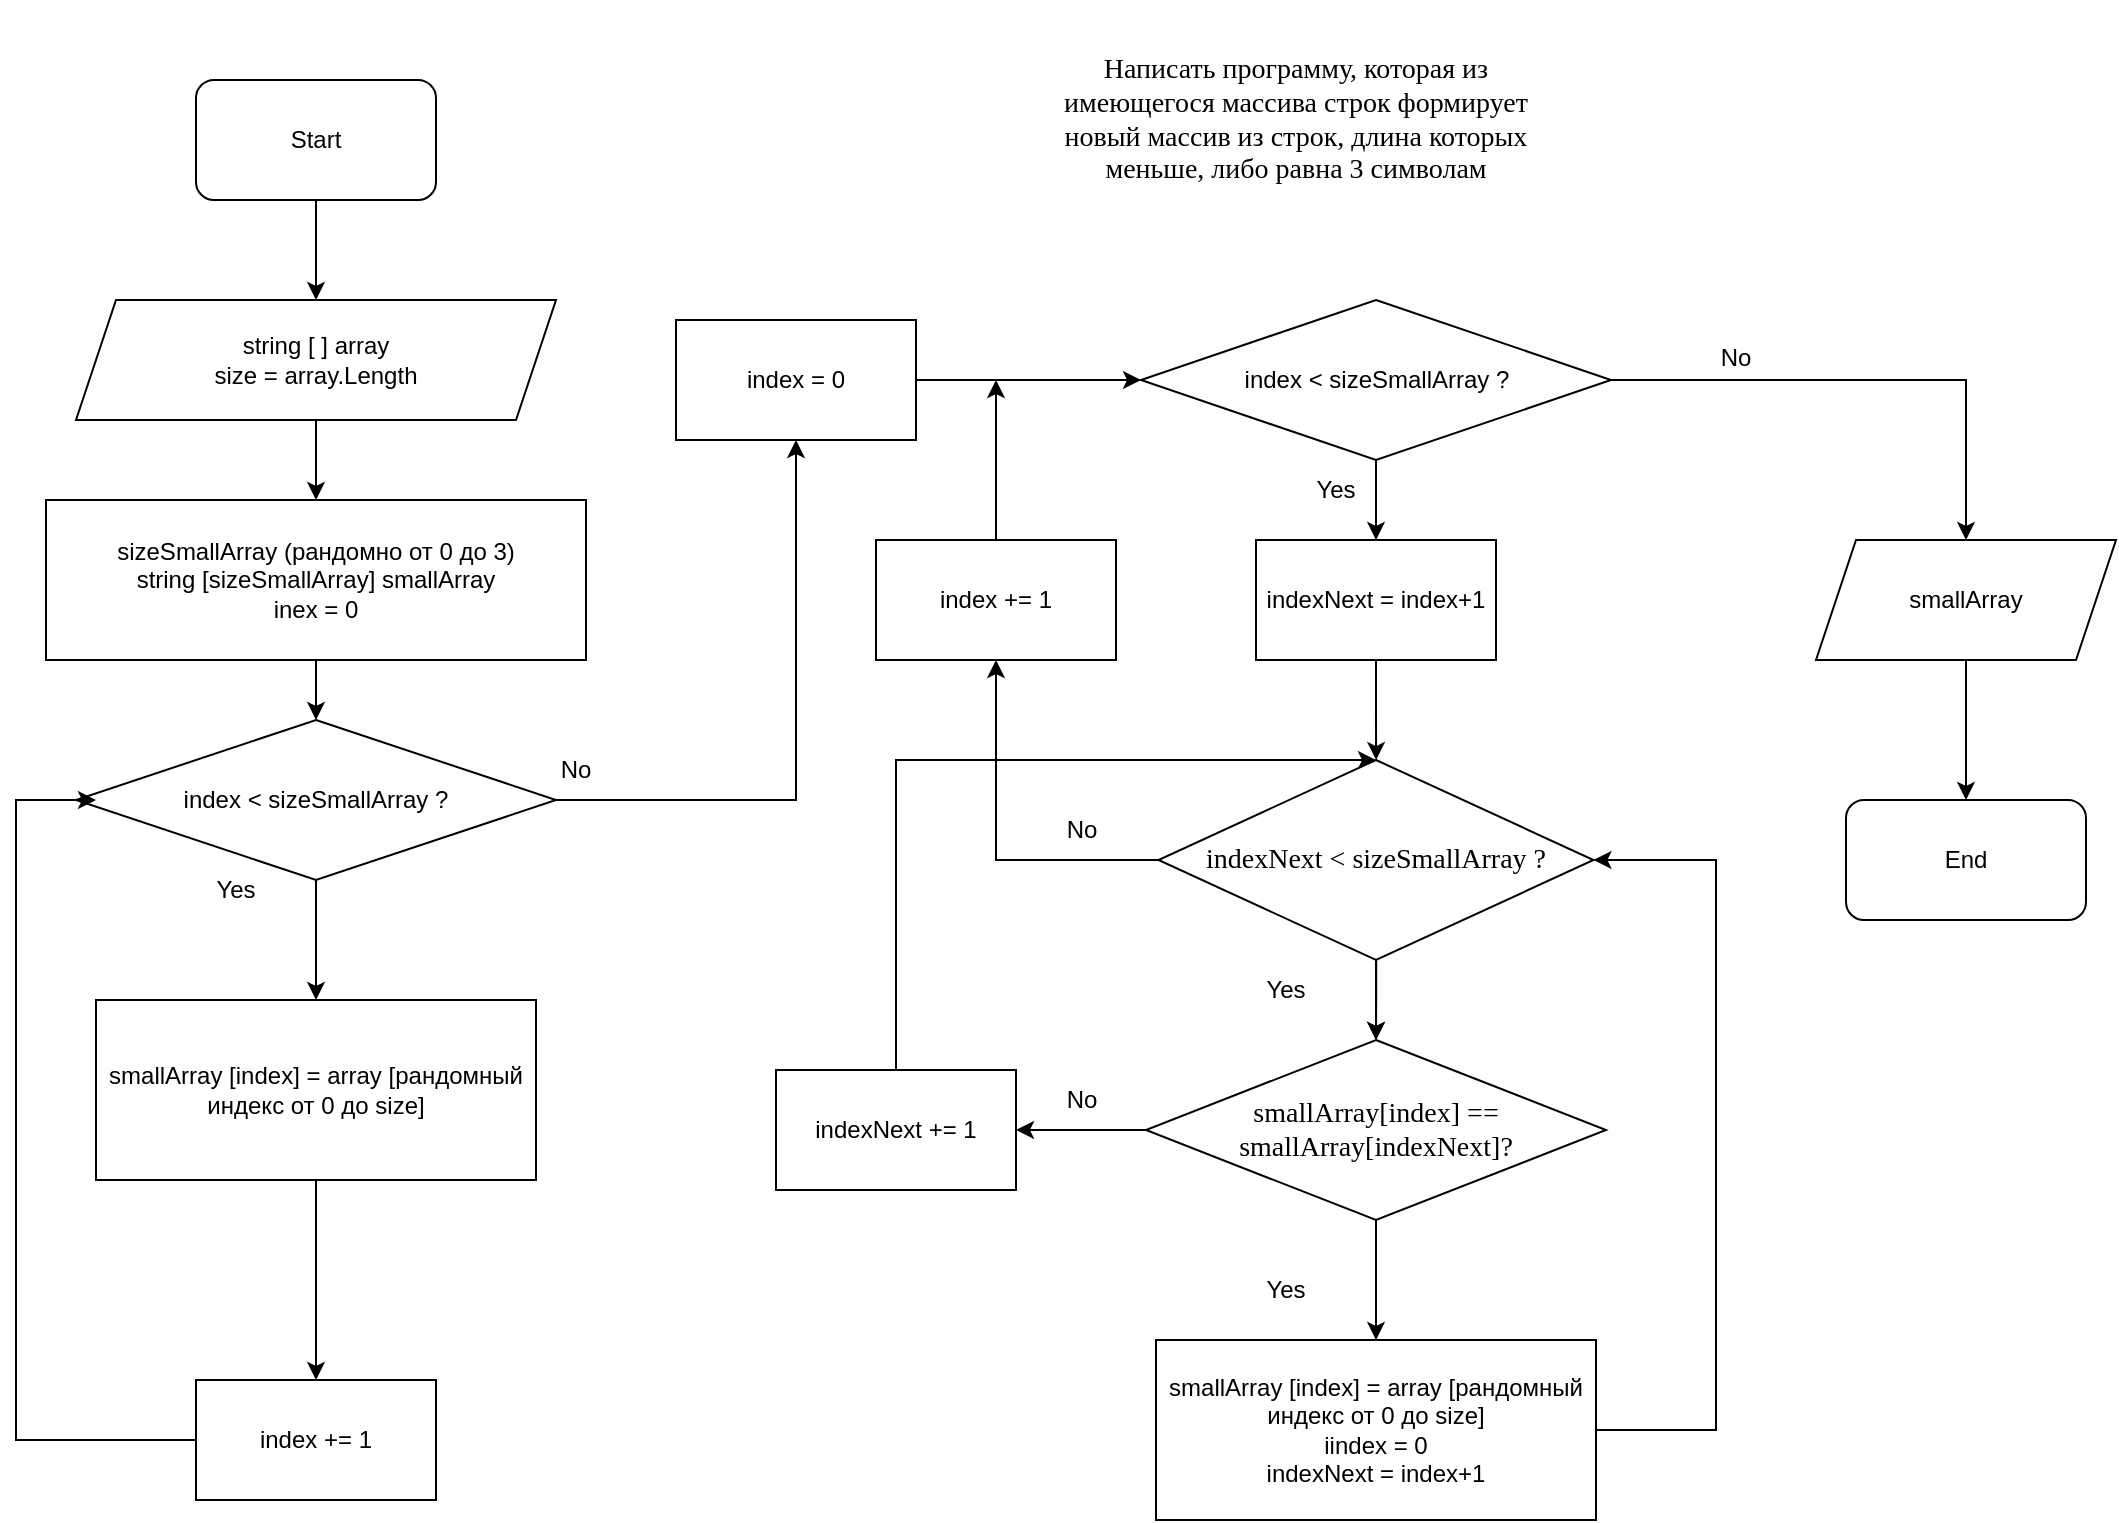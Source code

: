 <mxfile version="20.8.16" type="device"><diagram name="Алгоритм" id="AURXN2JulK-yS-ac9dBC"><mxGraphModel dx="1658" dy="820" grid="1" gridSize="10" guides="1" tooltips="1" connect="1" arrows="1" fold="1" page="1" pageScale="1" pageWidth="1169" pageHeight="827" math="0" shadow="0"><root><mxCell id="0"/><mxCell id="1" parent="0"/><mxCell id="Gx7YgZdecdqxUaI5C0vE-7" value="" style="edgeStyle=orthogonalEdgeStyle;rounded=0;orthogonalLoop=1;jettySize=auto;html=1;" parent="1" source="Gx7YgZdecdqxUaI5C0vE-1" target="Gx7YgZdecdqxUaI5C0vE-2" edge="1"><mxGeometry relative="1" as="geometry"/></mxCell><mxCell id="Gx7YgZdecdqxUaI5C0vE-1" value="Start" style="rounded=1;whiteSpace=wrap;html=1;" parent="1" vertex="1"><mxGeometry x="120" y="50" width="120" height="60" as="geometry"/></mxCell><mxCell id="Gx7YgZdecdqxUaI5C0vE-8" value="" style="edgeStyle=orthogonalEdgeStyle;rounded=0;orthogonalLoop=1;jettySize=auto;html=1;" parent="1" source="Gx7YgZdecdqxUaI5C0vE-2" target="Gx7YgZdecdqxUaI5C0vE-3" edge="1"><mxGeometry relative="1" as="geometry"/></mxCell><mxCell id="Gx7YgZdecdqxUaI5C0vE-2" value="string [ ] array&lt;br&gt;size =&amp;nbsp;array.Length" style="shape=parallelogram;perimeter=parallelogramPerimeter;whiteSpace=wrap;html=1;fixedSize=1;" parent="1" vertex="1"><mxGeometry x="60" y="160" width="240" height="60" as="geometry"/></mxCell><mxCell id="Gx7YgZdecdqxUaI5C0vE-10" value="" style="edgeStyle=orthogonalEdgeStyle;rounded=0;orthogonalLoop=1;jettySize=auto;html=1;" parent="1" source="Gx7YgZdecdqxUaI5C0vE-3" target="Gx7YgZdecdqxUaI5C0vE-9" edge="1"><mxGeometry relative="1" as="geometry"/></mxCell><mxCell id="Gx7YgZdecdqxUaI5C0vE-3" value="sizeSmallArray (рандомно от 0 до 3)&lt;br&gt;string [sizeSmallArray] smallArray&lt;br&gt;inex = 0" style="rounded=0;whiteSpace=wrap;html=1;" parent="1" vertex="1"><mxGeometry x="45" y="260" width="270" height="80" as="geometry"/></mxCell><mxCell id="Jeh9nBMdkeNw-_3lPp5k-5" value="" style="edgeStyle=orthogonalEdgeStyle;rounded=0;orthogonalLoop=1;jettySize=auto;html=1;fontFamily=Times New Roman;fontSize=14;" edge="1" parent="1" source="Gx7YgZdecdqxUaI5C0vE-9" target="Jeh9nBMdkeNw-_3lPp5k-1"><mxGeometry relative="1" as="geometry"/></mxCell><mxCell id="Jeh9nBMdkeNw-_3lPp5k-54" value="" style="edgeStyle=orthogonalEdgeStyle;rounded=0;orthogonalLoop=1;jettySize=auto;html=1;fontFamily=Times New Roman;fontSize=14;" edge="1" parent="1" source="Gx7YgZdecdqxUaI5C0vE-9" target="Jeh9nBMdkeNw-_3lPp5k-51"><mxGeometry relative="1" as="geometry"/></mxCell><mxCell id="Gx7YgZdecdqxUaI5C0vE-9" value="index &amp;lt; sizeSmallArray&amp;nbsp;?" style="rhombus;whiteSpace=wrap;html=1;rounded=0;" parent="1" vertex="1"><mxGeometry x="60" y="370" width="240" height="80" as="geometry"/></mxCell><mxCell id="Gx7YgZdecdqxUaI5C0vE-16" value="" style="edgeStyle=orthogonalEdgeStyle;rounded=0;orthogonalLoop=1;jettySize=auto;html=1;" parent="1" source="Gx7YgZdecdqxUaI5C0vE-13" target="Gx7YgZdecdqxUaI5C0vE-15" edge="1"><mxGeometry relative="1" as="geometry"/></mxCell><mxCell id="Gx7YgZdecdqxUaI5C0vE-13" value="smallArray" style="shape=parallelogram;perimeter=parallelogramPerimeter;whiteSpace=wrap;html=1;fixedSize=1;rounded=0;" parent="1" vertex="1"><mxGeometry x="930" y="280" width="150" height="60" as="geometry"/></mxCell><mxCell id="Gx7YgZdecdqxUaI5C0vE-15" value="End" style="rounded=1;whiteSpace=wrap;html=1;" parent="1" vertex="1"><mxGeometry x="945" y="410" width="120" height="60" as="geometry"/></mxCell><mxCell id="Gx7YgZdecdqxUaI5C0vE-17" value="No" style="text;html=1;strokeColor=none;fillColor=none;align=center;verticalAlign=middle;whiteSpace=wrap;rounded=0;" parent="1" vertex="1"><mxGeometry x="280" y="380" width="60" height="30" as="geometry"/></mxCell><mxCell id="Gx7YgZdecdqxUaI5C0vE-18" value="Yes" style="text;html=1;strokeColor=none;fillColor=none;align=center;verticalAlign=middle;whiteSpace=wrap;rounded=0;" parent="1" vertex="1"><mxGeometry x="110" y="440" width="60" height="30" as="geometry"/></mxCell><mxCell id="Gx7YgZdecdqxUaI5C0vE-33" style="edgeStyle=orthogonalEdgeStyle;rounded=0;orthogonalLoop=1;jettySize=auto;html=1;exitX=0;exitY=0.5;exitDx=0;exitDy=0;" parent="1" source="Gx7YgZdecdqxUaI5C0vE-29" edge="1"><mxGeometry relative="1" as="geometry"><mxPoint x="70" y="410" as="targetPoint"/><Array as="points"><mxPoint x="30" y="730"/><mxPoint x="30" y="410"/></Array></mxGeometry></mxCell><mxCell id="Gx7YgZdecdqxUaI5C0vE-29" value="index += 1" style="whiteSpace=wrap;html=1;rounded=0;" parent="1" vertex="1"><mxGeometry x="120" y="700" width="120" height="60" as="geometry"/></mxCell><UserObject label="&lt;font style=&quot;font-size: 14px;&quot; face=&quot;Times New Roman&quot;&gt;Написать программу, которая из имеющегося массива строк формирует новый массив из строк, длина которых меньше, либо равна 3 символам&lt;/font&gt;" placeholders="1" name="Variable" id="vE5-JLT84gTJrsfAiuJR-5"><mxCell style="text;html=1;strokeColor=none;fillColor=none;align=center;verticalAlign=middle;whiteSpace=wrap;overflow=hidden;" parent="1" vertex="1"><mxGeometry x="540" y="10" width="260" height="120" as="geometry"/></mxCell></UserObject><mxCell id="Jeh9nBMdkeNw-_3lPp5k-6" value="" style="edgeStyle=orthogonalEdgeStyle;rounded=0;orthogonalLoop=1;jettySize=auto;html=1;fontFamily=Times New Roman;fontSize=14;" edge="1" parent="1" source="Jeh9nBMdkeNw-_3lPp5k-1" target="Gx7YgZdecdqxUaI5C0vE-29"><mxGeometry relative="1" as="geometry"/></mxCell><mxCell id="Jeh9nBMdkeNw-_3lPp5k-1" value="smallArray [index]&amp;nbsp;= array [рандомный индекс от 0 до size]" style="whiteSpace=wrap;html=1;rounded=0;" vertex="1" parent="1"><mxGeometry x="70" y="510" width="220" height="90" as="geometry"/></mxCell><mxCell id="Jeh9nBMdkeNw-_3lPp5k-21" style="edgeStyle=orthogonalEdgeStyle;rounded=0;orthogonalLoop=1;jettySize=auto;html=1;exitX=1;exitY=0.5;exitDx=0;exitDy=0;fontFamily=Times New Roman;fontSize=14;" edge="1" parent="1" source="Jeh9nBMdkeNw-_3lPp5k-7" target="Gx7YgZdecdqxUaI5C0vE-13"><mxGeometry relative="1" as="geometry"/></mxCell><mxCell id="Jeh9nBMdkeNw-_3lPp5k-57" value="" style="edgeStyle=orthogonalEdgeStyle;rounded=0;orthogonalLoop=1;jettySize=auto;html=1;fontFamily=Times New Roman;fontSize=14;" edge="1" parent="1" source="Jeh9nBMdkeNw-_3lPp5k-7" target="Jeh9nBMdkeNw-_3lPp5k-56"><mxGeometry relative="1" as="geometry"/></mxCell><mxCell id="Jeh9nBMdkeNw-_3lPp5k-7" value="index &amp;lt; sizeSmallArray&amp;nbsp;?" style="rhombus;whiteSpace=wrap;html=1;rounded=0;" vertex="1" parent="1"><mxGeometry x="592.5" y="160" width="235" height="80" as="geometry"/></mxCell><mxCell id="Jeh9nBMdkeNw-_3lPp5k-16" value="" style="edgeStyle=orthogonalEdgeStyle;rounded=0;orthogonalLoop=1;jettySize=auto;html=1;fontFamily=Times New Roman;fontSize=14;" edge="1" parent="1" source="Jeh9nBMdkeNw-_3lPp5k-10" target="Jeh9nBMdkeNw-_3lPp5k-15"><mxGeometry relative="1" as="geometry"/></mxCell><mxCell id="Jeh9nBMdkeNw-_3lPp5k-24" value="" style="edgeStyle=orthogonalEdgeStyle;rounded=0;orthogonalLoop=1;jettySize=auto;html=1;fontFamily=Times New Roman;fontSize=14;" edge="1" parent="1" source="Jeh9nBMdkeNw-_3lPp5k-10" target="Jeh9nBMdkeNw-_3lPp5k-15"><mxGeometry relative="1" as="geometry"/></mxCell><mxCell id="Jeh9nBMdkeNw-_3lPp5k-61" style="edgeStyle=orthogonalEdgeStyle;rounded=0;orthogonalLoop=1;jettySize=auto;html=1;entryX=0.5;entryY=1;entryDx=0;entryDy=0;fontFamily=Times New Roman;fontSize=14;" edge="1" parent="1" source="Jeh9nBMdkeNw-_3lPp5k-10" target="Jeh9nBMdkeNw-_3lPp5k-39"><mxGeometry relative="1" as="geometry"/></mxCell><mxCell id="Jeh9nBMdkeNw-_3lPp5k-10" value="indexNext &amp;lt; sizeSmallArray&amp;nbsp;?" style="rhombus;whiteSpace=wrap;html=1;rounded=0;fontFamily=Times New Roman;fontSize=14;" vertex="1" parent="1"><mxGeometry x="601.25" y="390" width="217.5" height="100" as="geometry"/></mxCell><mxCell id="Jeh9nBMdkeNw-_3lPp5k-34" style="edgeStyle=orthogonalEdgeStyle;rounded=0;orthogonalLoop=1;jettySize=auto;html=1;exitX=1;exitY=0.5;exitDx=0;exitDy=0;fontFamily=Times New Roman;fontSize=14;entryX=1;entryY=0.5;entryDx=0;entryDy=0;" edge="1" parent="1" source="Jeh9nBMdkeNw-_3lPp5k-12" target="Jeh9nBMdkeNw-_3lPp5k-10"><mxGeometry relative="1" as="geometry"><mxPoint x="840" y="410" as="targetPoint"/><Array as="points"><mxPoint x="880" y="725"/><mxPoint x="880" y="440"/></Array></mxGeometry></mxCell><mxCell id="Jeh9nBMdkeNw-_3lPp5k-12" value="smallArray [index]&amp;nbsp;= array [рандомный индекс от 0 до size]&lt;br&gt;iindex = 0&lt;br&gt;indexNext = index+1" style="whiteSpace=wrap;html=1;rounded=0;" vertex="1" parent="1"><mxGeometry x="600" y="680" width="220" height="90" as="geometry"/></mxCell><mxCell id="Jeh9nBMdkeNw-_3lPp5k-17" value="" style="edgeStyle=orthogonalEdgeStyle;rounded=0;orthogonalLoop=1;jettySize=auto;html=1;fontFamily=Times New Roman;fontSize=14;" edge="1" parent="1" source="Jeh9nBMdkeNw-_3lPp5k-15" target="Jeh9nBMdkeNw-_3lPp5k-12"><mxGeometry relative="1" as="geometry"/></mxCell><mxCell id="Jeh9nBMdkeNw-_3lPp5k-31" style="edgeStyle=orthogonalEdgeStyle;rounded=0;orthogonalLoop=1;jettySize=auto;html=1;exitX=0;exitY=0.5;exitDx=0;exitDy=0;fontFamily=Times New Roman;fontSize=14;" edge="1" parent="1" source="Jeh9nBMdkeNw-_3lPp5k-15" target="Jeh9nBMdkeNw-_3lPp5k-29"><mxGeometry relative="1" as="geometry"/></mxCell><mxCell id="Jeh9nBMdkeNw-_3lPp5k-15" value="smallArray[index] == smallArray[indexNext]?" style="rhombus;whiteSpace=wrap;html=1;rounded=0;fontFamily=Times New Roman;fontSize=14;" vertex="1" parent="1"><mxGeometry x="595" y="530" width="230" height="90" as="geometry"/></mxCell><mxCell id="Jeh9nBMdkeNw-_3lPp5k-20" value="No" style="text;html=1;strokeColor=none;fillColor=none;align=center;verticalAlign=middle;whiteSpace=wrap;rounded=0;" vertex="1" parent="1"><mxGeometry x="860" y="174" width="60" height="30" as="geometry"/></mxCell><mxCell id="Jeh9nBMdkeNw-_3lPp5k-26" value="Yes" style="text;html=1;strokeColor=none;fillColor=none;align=center;verticalAlign=middle;whiteSpace=wrap;rounded=0;" vertex="1" parent="1"><mxGeometry x="660" y="240" width="60" height="30" as="geometry"/></mxCell><mxCell id="Jeh9nBMdkeNw-_3lPp5k-27" value="Yes" style="text;html=1;strokeColor=none;fillColor=none;align=center;verticalAlign=middle;whiteSpace=wrap;rounded=0;" vertex="1" parent="1"><mxGeometry x="635" y="490" width="60" height="30" as="geometry"/></mxCell><mxCell id="Jeh9nBMdkeNw-_3lPp5k-60" style="edgeStyle=orthogonalEdgeStyle;rounded=0;orthogonalLoop=1;jettySize=auto;html=1;exitX=0.5;exitY=0;exitDx=0;exitDy=0;fontFamily=Times New Roman;fontSize=14;entryX=0.5;entryY=0;entryDx=0;entryDy=0;" edge="1" parent="1" source="Jeh9nBMdkeNw-_3lPp5k-29" target="Jeh9nBMdkeNw-_3lPp5k-10"><mxGeometry relative="1" as="geometry"><mxPoint x="600" y="440" as="targetPoint"/><Array as="points"><mxPoint x="470" y="390"/></Array></mxGeometry></mxCell><mxCell id="Jeh9nBMdkeNw-_3lPp5k-29" value="indexNext += 1" style="whiteSpace=wrap;html=1;rounded=0;" vertex="1" parent="1"><mxGeometry x="410" y="545" width="120" height="60" as="geometry"/></mxCell><mxCell id="Jeh9nBMdkeNw-_3lPp5k-32" value="Yes" style="text;html=1;strokeColor=none;fillColor=none;align=center;verticalAlign=middle;whiteSpace=wrap;rounded=0;" vertex="1" parent="1"><mxGeometry x="635" y="640" width="60" height="30" as="geometry"/></mxCell><mxCell id="Jeh9nBMdkeNw-_3lPp5k-33" value="No" style="text;html=1;strokeColor=none;fillColor=none;align=center;verticalAlign=middle;whiteSpace=wrap;rounded=0;" vertex="1" parent="1"><mxGeometry x="532.5" y="545" width="60" height="30" as="geometry"/></mxCell><mxCell id="Jeh9nBMdkeNw-_3lPp5k-36" value="No" style="text;html=1;strokeColor=none;fillColor=none;align=center;verticalAlign=middle;whiteSpace=wrap;rounded=0;" vertex="1" parent="1"><mxGeometry x="532.5" y="410" width="60" height="30" as="geometry"/></mxCell><mxCell id="Jeh9nBMdkeNw-_3lPp5k-62" style="edgeStyle=orthogonalEdgeStyle;rounded=0;orthogonalLoop=1;jettySize=auto;html=1;exitX=0.5;exitY=0;exitDx=0;exitDy=0;fontFamily=Times New Roman;fontSize=14;" edge="1" parent="1" source="Jeh9nBMdkeNw-_3lPp5k-39"><mxGeometry relative="1" as="geometry"><mxPoint x="520" y="200" as="targetPoint"/></mxGeometry></mxCell><mxCell id="Jeh9nBMdkeNw-_3lPp5k-39" value="index += 1" style="whiteSpace=wrap;html=1;rounded=0;" vertex="1" parent="1"><mxGeometry x="460" y="280" width="120" height="60" as="geometry"/></mxCell><mxCell id="Jeh9nBMdkeNw-_3lPp5k-55" value="" style="edgeStyle=orthogonalEdgeStyle;rounded=0;orthogonalLoop=1;jettySize=auto;html=1;fontFamily=Times New Roman;fontSize=14;" edge="1" parent="1" source="Jeh9nBMdkeNw-_3lPp5k-51" target="Jeh9nBMdkeNw-_3lPp5k-7"><mxGeometry relative="1" as="geometry"/></mxCell><mxCell id="Jeh9nBMdkeNw-_3lPp5k-51" value="index = 0" style="whiteSpace=wrap;html=1;rounded=0;" vertex="1" parent="1"><mxGeometry x="360" y="170" width="120" height="60" as="geometry"/></mxCell><mxCell id="Jeh9nBMdkeNw-_3lPp5k-58" value="" style="edgeStyle=orthogonalEdgeStyle;rounded=0;orthogonalLoop=1;jettySize=auto;html=1;fontFamily=Times New Roman;fontSize=14;" edge="1" parent="1" source="Jeh9nBMdkeNw-_3lPp5k-56" target="Jeh9nBMdkeNw-_3lPp5k-10"><mxGeometry relative="1" as="geometry"/></mxCell><mxCell id="Jeh9nBMdkeNw-_3lPp5k-56" value="indexNext = index+1" style="whiteSpace=wrap;html=1;rounded=0;" vertex="1" parent="1"><mxGeometry x="650" y="280" width="120" height="60" as="geometry"/></mxCell></root></mxGraphModel></diagram></mxfile>